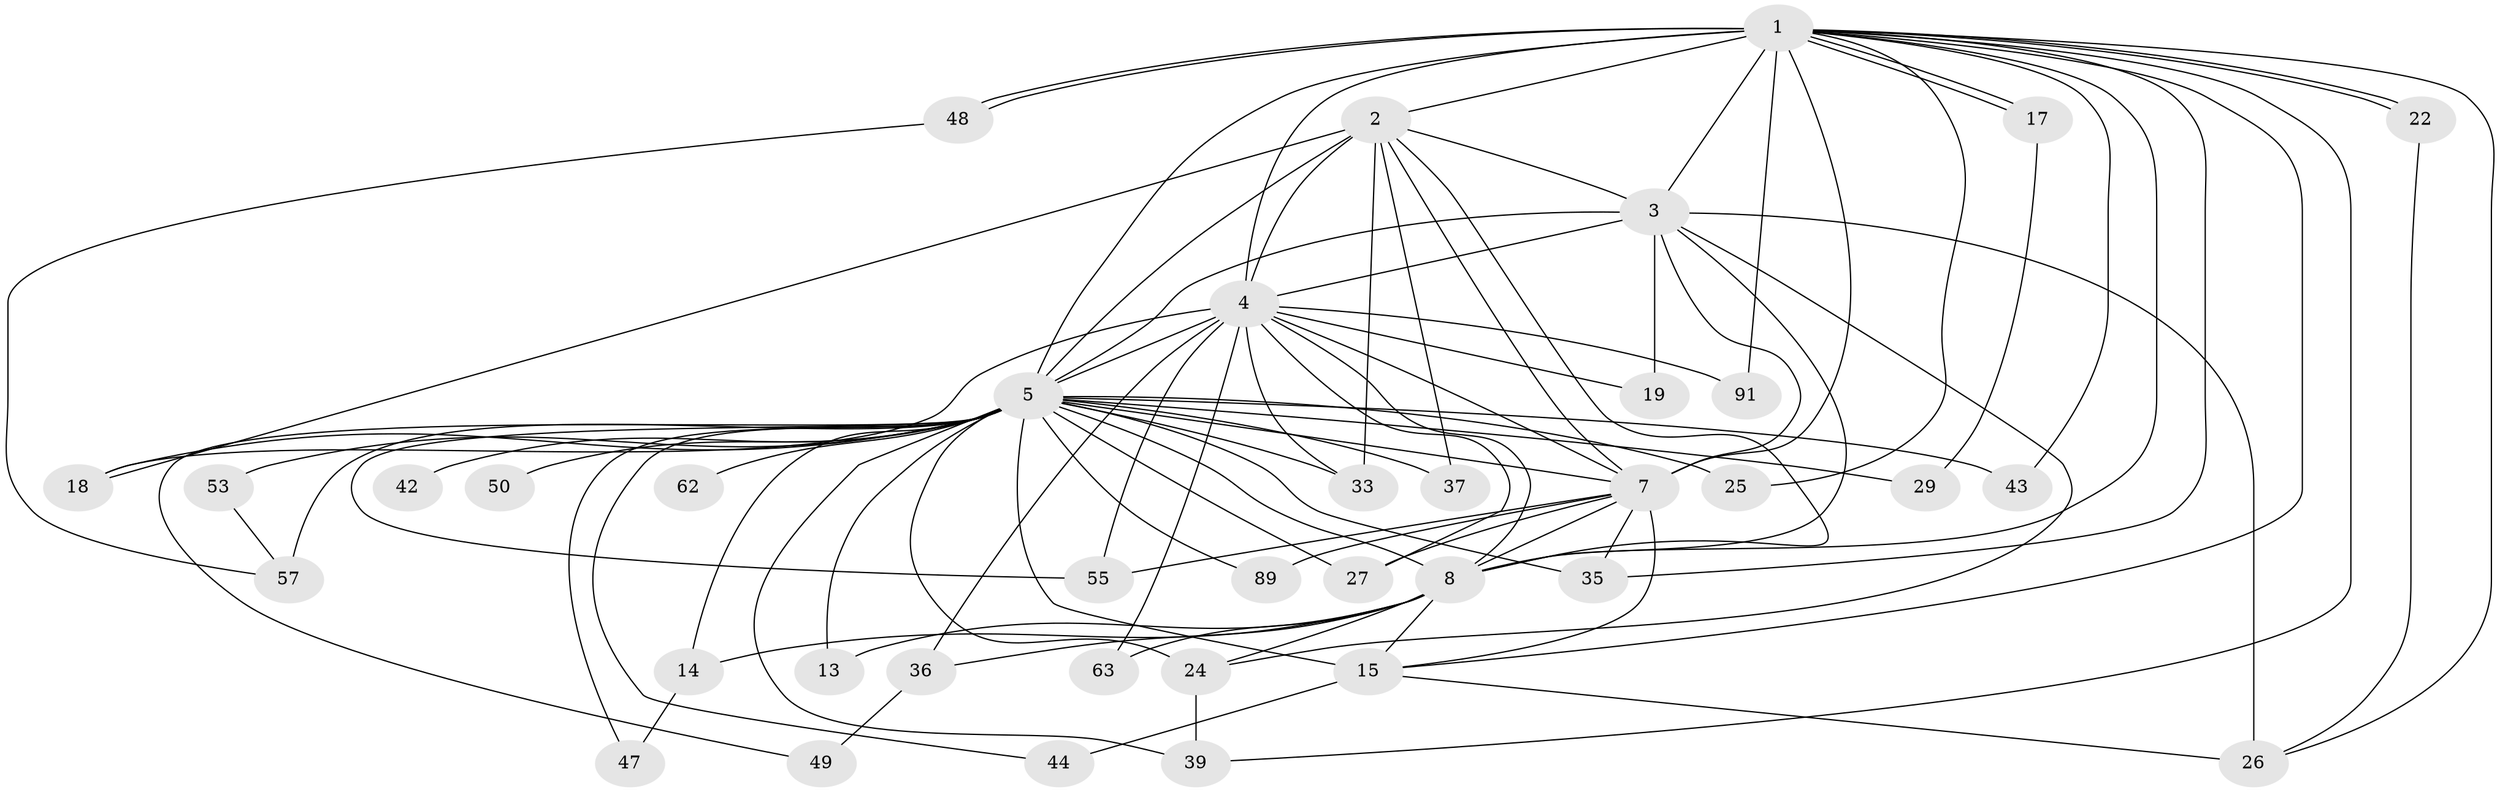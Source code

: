 // original degree distribution, {27: 0.010416666666666666, 16: 0.010416666666666666, 14: 0.010416666666666666, 18: 0.010416666666666666, 25: 0.010416666666666666, 26: 0.010416666666666666, 17: 0.020833333333333332, 19: 0.010416666666666666, 31: 0.010416666666666666, 5: 0.03125, 3: 0.2708333333333333, 2: 0.5416666666666666, 8: 0.010416666666666666, 7: 0.010416666666666666, 4: 0.03125}
// Generated by graph-tools (version 1.1) at 2025/17/03/04/25 18:17:38]
// undirected, 38 vertices, 91 edges
graph export_dot {
graph [start="1"]
  node [color=gray90,style=filled];
  1;
  2;
  3;
  4;
  5 [super="+31+9+85+96+6"];
  7;
  8 [super="+60+20+38+40+45"];
  13;
  14;
  15 [super="+70+32+41"];
  17;
  18 [super="+21"];
  19;
  22;
  24 [super="+95+88+52+30+67"];
  25;
  26 [super="+58+34+68"];
  27 [super="+75"];
  29 [super="+59"];
  33;
  35 [super="+79"];
  36;
  37;
  39;
  42;
  43 [super="+56"];
  44;
  47;
  48 [super="+61"];
  49;
  50 [super="+74"];
  53;
  55 [super="+77"];
  57 [super="+69"];
  62;
  63;
  89;
  91;
  1 -- 2;
  1 -- 3;
  1 -- 4;
  1 -- 5 [weight=8];
  1 -- 7;
  1 -- 8 [weight=2];
  1 -- 17;
  1 -- 17;
  1 -- 22;
  1 -- 22;
  1 -- 25;
  1 -- 39;
  1 -- 43;
  1 -- 48;
  1 -- 48;
  1 -- 91;
  1 -- 35;
  1 -- 15;
  1 -- 26;
  2 -- 3;
  2 -- 4;
  2 -- 5 [weight=5];
  2 -- 7;
  2 -- 8 [weight=4];
  2 -- 18;
  2 -- 33;
  2 -- 37;
  3 -- 4;
  3 -- 5 [weight=5];
  3 -- 7;
  3 -- 8;
  3 -- 19;
  3 -- 24;
  3 -- 26 [weight=2];
  4 -- 5 [weight=5];
  4 -- 7;
  4 -- 8;
  4 -- 18;
  4 -- 19;
  4 -- 27;
  4 -- 33;
  4 -- 36;
  4 -- 55;
  4 -- 63;
  4 -- 91;
  5 -- 7 [weight=7];
  5 -- 8 [weight=6];
  5 -- 24 [weight=4];
  5 -- 35 [weight=2];
  5 -- 44;
  5 -- 50 [weight=3];
  5 -- 53 [weight=2];
  5 -- 43 [weight=4];
  5 -- 57 [weight=4];
  5 -- 42 [weight=2];
  5 -- 47;
  5 -- 89;
  5 -- 29 [weight=2];
  5 -- 62 [weight=2];
  5 -- 13;
  5 -- 14;
  5 -- 15 [weight=3];
  5 -- 18;
  5 -- 25;
  5 -- 27;
  5 -- 33;
  5 -- 37;
  5 -- 39;
  5 -- 49;
  5 -- 55;
  7 -- 8;
  7 -- 15;
  7 -- 35;
  7 -- 89;
  7 -- 27;
  7 -- 55;
  8 -- 13;
  8 -- 14;
  8 -- 36;
  8 -- 15;
  8 -- 63;
  8 -- 24;
  14 -- 47;
  15 -- 26;
  15 -- 44;
  17 -- 29;
  22 -- 26;
  24 -- 39;
  36 -- 49;
  48 -- 57;
  53 -- 57;
}
